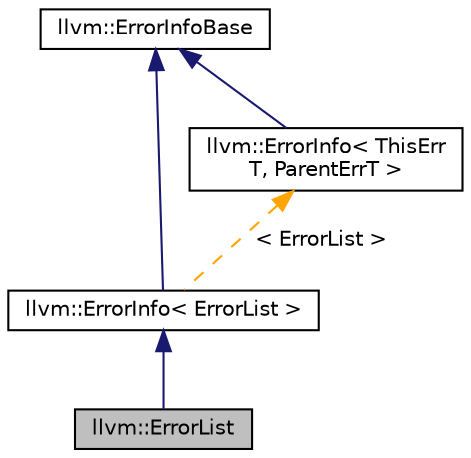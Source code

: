 digraph "llvm::ErrorList"
{
 // LATEX_PDF_SIZE
  bgcolor="transparent";
  edge [fontname="Helvetica",fontsize="10",labelfontname="Helvetica",labelfontsize="10"];
  node [fontname="Helvetica",fontsize="10",shape=record];
  Node1 [label="llvm::ErrorList",height=0.2,width=0.4,color="black", fillcolor="grey75", style="filled", fontcolor="black",tooltip="Special ErrorInfo subclass representing a list of ErrorInfos."];
  Node2 -> Node1 [dir="back",color="midnightblue",fontsize="10",style="solid",fontname="Helvetica"];
  Node2 [label="llvm::ErrorInfo\< ErrorList \>",height=0.2,width=0.4,color="black",URL="$classllvm_1_1ErrorInfo.html",tooltip=" "];
  Node3 -> Node2 [dir="back",color="midnightblue",fontsize="10",style="solid",fontname="Helvetica"];
  Node3 [label="llvm::ErrorInfoBase",height=0.2,width=0.4,color="black",URL="$classllvm_1_1ErrorInfoBase.html",tooltip="Base class for error info classes."];
  Node4 -> Node2 [dir="back",color="orange",fontsize="10",style="dashed",label=" \< ErrorList \>" ,fontname="Helvetica"];
  Node4 [label="llvm::ErrorInfo\< ThisErr\lT, ParentErrT \>",height=0.2,width=0.4,color="black",URL="$classllvm_1_1ErrorInfo.html",tooltip="Base class for user error types."];
  Node3 -> Node4 [dir="back",color="midnightblue",fontsize="10",style="solid",fontname="Helvetica"];
}
